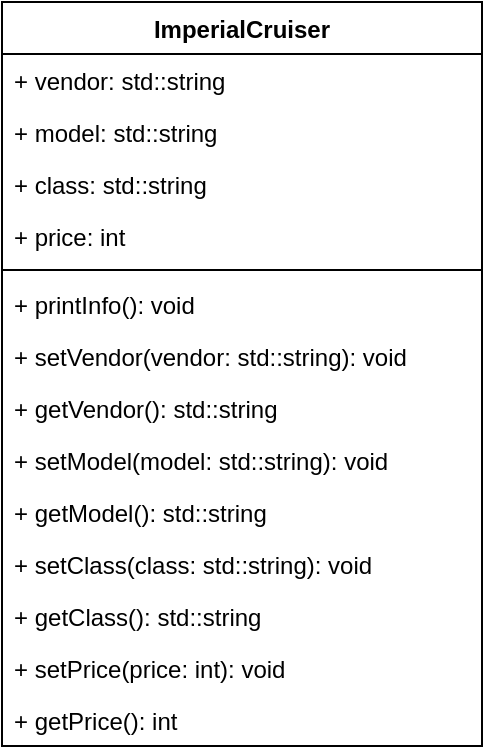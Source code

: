 <mxfile version="20.7.4" type="device"><diagram id="uBfw2czFi00X8LNWDTvT" name="Stránka-1"><mxGraphModel dx="714" dy="418" grid="1" gridSize="10" guides="1" tooltips="1" connect="1" arrows="1" fold="1" page="1" pageScale="1" pageWidth="827" pageHeight="1169" math="0" shadow="0"><root><mxCell id="0"/><mxCell id="1" parent="0"/><mxCell id="hp3EnwRRKr7jnUQmytU6-1" value="ImperialCruiser" style="swimlane;fontStyle=1;align=center;verticalAlign=top;childLayout=stackLayout;horizontal=1;startSize=26;horizontalStack=0;resizeParent=1;resizeParentMax=0;resizeLast=0;collapsible=1;marginBottom=0;" vertex="1" parent="1"><mxGeometry x="40" y="40" width="240" height="372" as="geometry"><mxRectangle x="40" y="40" width="130" height="30" as="alternateBounds"/></mxGeometry></mxCell><mxCell id="hp3EnwRRKr7jnUQmytU6-2" value="+ vendor: std::string" style="text;strokeColor=none;fillColor=none;align=left;verticalAlign=top;spacingLeft=4;spacingRight=4;overflow=hidden;rotatable=0;points=[[0,0.5],[1,0.5]];portConstraint=eastwest;" vertex="1" parent="hp3EnwRRKr7jnUQmytU6-1"><mxGeometry y="26" width="240" height="26" as="geometry"/></mxCell><mxCell id="hp3EnwRRKr7jnUQmytU6-7" value="+ model: std::string" style="text;strokeColor=none;fillColor=none;align=left;verticalAlign=top;spacingLeft=4;spacingRight=4;overflow=hidden;rotatable=0;points=[[0,0.5],[1,0.5]];portConstraint=eastwest;" vertex="1" parent="hp3EnwRRKr7jnUQmytU6-1"><mxGeometry y="52" width="240" height="26" as="geometry"/></mxCell><mxCell id="hp3EnwRRKr7jnUQmytU6-10" value="+ class: std::string" style="text;strokeColor=none;fillColor=none;align=left;verticalAlign=top;spacingLeft=4;spacingRight=4;overflow=hidden;rotatable=0;points=[[0,0.5],[1,0.5]];portConstraint=eastwest;" vertex="1" parent="hp3EnwRRKr7jnUQmytU6-1"><mxGeometry y="78" width="240" height="26" as="geometry"/></mxCell><mxCell id="hp3EnwRRKr7jnUQmytU6-14" value="+ price: int" style="text;strokeColor=none;fillColor=none;align=left;verticalAlign=top;spacingLeft=4;spacingRight=4;overflow=hidden;rotatable=0;points=[[0,0.5],[1,0.5]];portConstraint=eastwest;" vertex="1" parent="hp3EnwRRKr7jnUQmytU6-1"><mxGeometry y="104" width="240" height="26" as="geometry"/></mxCell><mxCell id="hp3EnwRRKr7jnUQmytU6-3" value="" style="line;strokeWidth=1;fillColor=none;align=left;verticalAlign=middle;spacingTop=-1;spacingLeft=3;spacingRight=3;rotatable=0;labelPosition=right;points=[];portConstraint=eastwest;strokeColor=inherit;" vertex="1" parent="hp3EnwRRKr7jnUQmytU6-1"><mxGeometry y="130" width="240" height="8" as="geometry"/></mxCell><mxCell id="hp3EnwRRKr7jnUQmytU6-4" value="+ printInfo(): void" style="text;strokeColor=none;fillColor=none;align=left;verticalAlign=top;spacingLeft=4;spacingRight=4;overflow=hidden;rotatable=0;points=[[0,0.5],[1,0.5]];portConstraint=eastwest;" vertex="1" parent="hp3EnwRRKr7jnUQmytU6-1"><mxGeometry y="138" width="240" height="26" as="geometry"/></mxCell><mxCell id="hp3EnwRRKr7jnUQmytU6-20" value="+ setVendor(vendor: std::string): void" style="text;strokeColor=none;fillColor=none;align=left;verticalAlign=top;spacingLeft=4;spacingRight=4;overflow=hidden;rotatable=0;points=[[0,0.5],[1,0.5]];portConstraint=eastwest;" vertex="1" parent="hp3EnwRRKr7jnUQmytU6-1"><mxGeometry y="164" width="240" height="26" as="geometry"/></mxCell><mxCell id="hp3EnwRRKr7jnUQmytU6-16" value="+ getVendor(): std::string" style="text;strokeColor=none;fillColor=none;align=left;verticalAlign=top;spacingLeft=4;spacingRight=4;overflow=hidden;rotatable=0;points=[[0,0.5],[1,0.5]];portConstraint=eastwest;" vertex="1" parent="hp3EnwRRKr7jnUQmytU6-1"><mxGeometry y="190" width="240" height="26" as="geometry"/></mxCell><mxCell id="hp3EnwRRKr7jnUQmytU6-26" value="+ setModel(model: std::string): void" style="text;strokeColor=none;fillColor=none;align=left;verticalAlign=top;spacingLeft=4;spacingRight=4;overflow=hidden;rotatable=0;points=[[0,0.5],[1,0.5]];portConstraint=eastwest;" vertex="1" parent="hp3EnwRRKr7jnUQmytU6-1"><mxGeometry y="216" width="240" height="26" as="geometry"/></mxCell><mxCell id="hp3EnwRRKr7jnUQmytU6-17" value="+ getModel(): std::string" style="text;strokeColor=none;fillColor=none;align=left;verticalAlign=top;spacingLeft=4;spacingRight=4;overflow=hidden;rotatable=0;points=[[0,0.5],[1,0.5]];portConstraint=eastwest;" vertex="1" parent="hp3EnwRRKr7jnUQmytU6-1"><mxGeometry y="242" width="240" height="26" as="geometry"/></mxCell><mxCell id="hp3EnwRRKr7jnUQmytU6-27" value="+ setClass(class: std::string): void" style="text;strokeColor=none;fillColor=none;align=left;verticalAlign=top;spacingLeft=4;spacingRight=4;overflow=hidden;rotatable=0;points=[[0,0.5],[1,0.5]];portConstraint=eastwest;" vertex="1" parent="hp3EnwRRKr7jnUQmytU6-1"><mxGeometry y="268" width="240" height="26" as="geometry"/></mxCell><mxCell id="hp3EnwRRKr7jnUQmytU6-18" value="+ getClass(): std::string" style="text;strokeColor=none;fillColor=none;align=left;verticalAlign=top;spacingLeft=4;spacingRight=4;overflow=hidden;rotatable=0;points=[[0,0.5],[1,0.5]];portConstraint=eastwest;" vertex="1" parent="hp3EnwRRKr7jnUQmytU6-1"><mxGeometry y="294" width="240" height="26" as="geometry"/></mxCell><mxCell id="hp3EnwRRKr7jnUQmytU6-19" value="+ setPrice(price: int): void" style="text;strokeColor=none;fillColor=none;align=left;verticalAlign=top;spacingLeft=4;spacingRight=4;overflow=hidden;rotatable=0;points=[[0,0.5],[1,0.5]];portConstraint=eastwest;" vertex="1" parent="hp3EnwRRKr7jnUQmytU6-1"><mxGeometry y="320" width="240" height="26" as="geometry"/></mxCell><mxCell id="hp3EnwRRKr7jnUQmytU6-28" value="+ getPrice(): int" style="text;strokeColor=none;fillColor=none;align=left;verticalAlign=top;spacingLeft=4;spacingRight=4;overflow=hidden;rotatable=0;points=[[0,0.5],[1,0.5]];portConstraint=eastwest;" vertex="1" parent="hp3EnwRRKr7jnUQmytU6-1"><mxGeometry y="346" width="240" height="26" as="geometry"/></mxCell></root></mxGraphModel></diagram></mxfile>